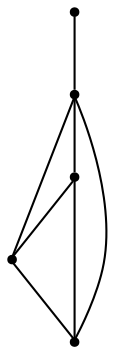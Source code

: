 graph {
  node [shape=point,comment="{\"directed\":false,\"doi\":\"10.4230/LIPIcs.GD.2024.34\",\"figure\":\"8 (2)\"}"]

  v0 [pos="1521.4858161492225,2469.2129014147654"]
  v1 [pos="1638.1846245776428,2302.540298629952"]
  v2 [pos="1638.1846245776428,2502.547421971728"]
  v3 [pos="1438.1295244146365,2502.547421971728"]
  v4 [pos="1438.1295244146365,2302.540298629952"]

  v0 -- v1 [id="-1",pos="1521.4858161492225,2469.2129014147654 1621.6591596105486,2445.891300542008 1607.7178147302748,2365.3759410900448 1638.1846245776428,2302.540298629952"]
  v3 -- v2 [id="-2",pos="1438.1295244146365,2502.547421971728 1638.1846245776428,2502.547421971728 1638.1846245776428,2502.547421971728 1638.1846245776428,2502.547421971728"]
  v3 -- v4 [id="-3",pos="1438.1295244146365,2502.547421971728 1438.1295244146365,2302.540298629952 1438.1295244146365,2302.540298629952 1438.1295244146365,2302.540298629952"]
  v4 -- v1 [id="-4",pos="1438.1295244146365,2302.540298629952 1638.1846245776428,2302.540298629952 1638.1846245776428,2302.540298629952 1638.1846245776428,2302.540298629952"]
  v2 -- v4 [id="-5",pos="1638.1846245776428,2502.547421971728 1438.1295244146365,2302.540298629952 1438.1295244146365,2302.540298629952 1438.1295244146365,2302.540298629952"]
  v1 -- v3 [id="-6",pos="1638.1846245776428,2302.540298629952 1438.1295244146365,2502.547421971728 1438.1295244146365,2502.547421971728 1438.1295244146365,2502.547421971728"]
  v1 -- v2 [id="-7",pos="1638.1846245776428,2302.540298629952 1638.1846245776428,2502.547421971728 1638.1846245776428,2502.547421971728 1638.1846245776428,2502.547421971728"]
}
